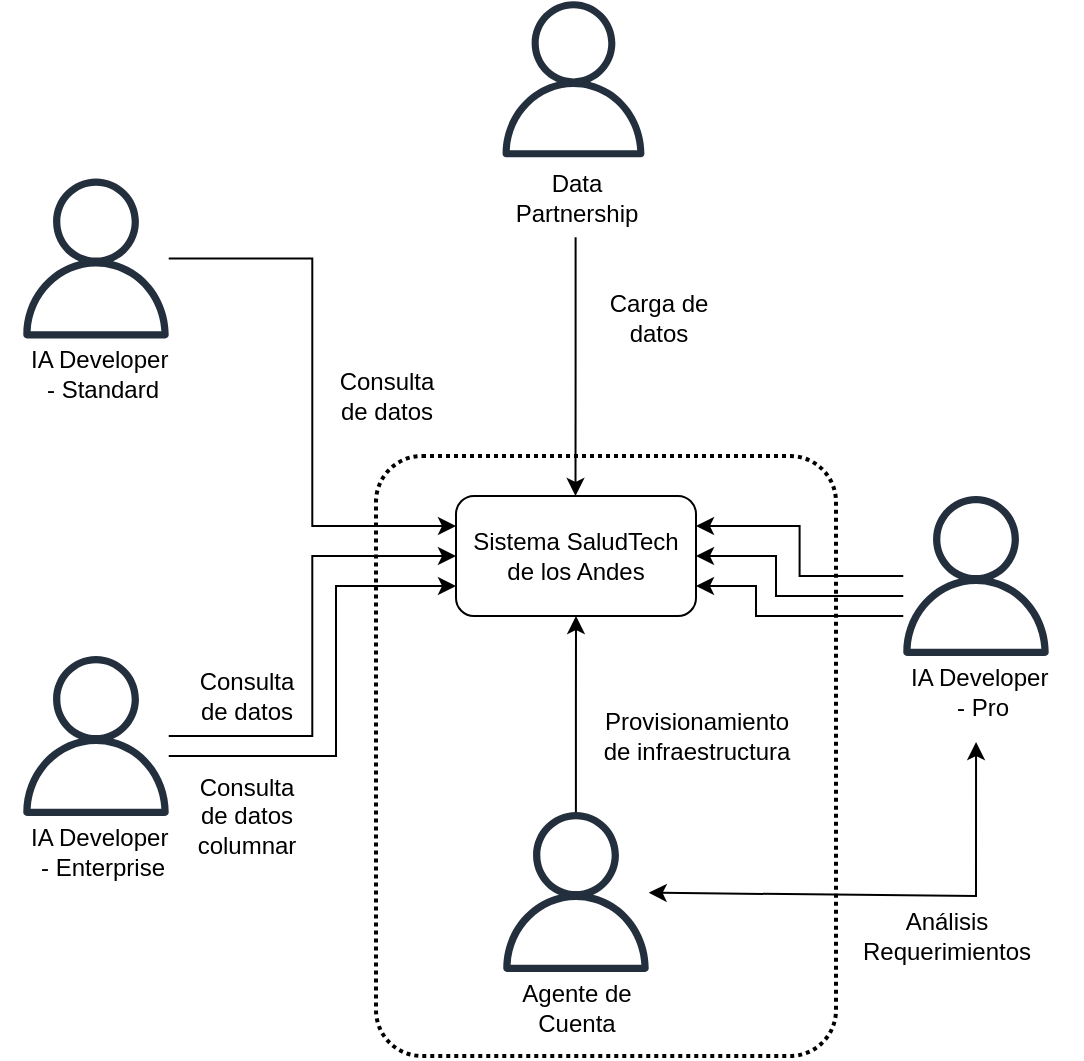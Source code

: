 <mxfile version="26.0.11">
  <diagram name="Página-1" id="-1j-9Xx8OZhU-RbtYIx3">
    <mxGraphModel dx="1717" dy="772" grid="1" gridSize="10" guides="1" tooltips="1" connect="1" arrows="1" fold="1" page="1" pageScale="1" pageWidth="827" pageHeight="1169" math="0" shadow="0">
      <root>
        <mxCell id="0" />
        <mxCell id="1" parent="0" />
        <mxCell id="iPQEK41i8IrOWf0NXXwL-16" value="" style="rounded=1;arcSize=10;dashed=1;fillColor=none;gradientColor=none;dashPattern=1 1;strokeWidth=2;" vertex="1" parent="1">
          <mxGeometry x="300" y="260" width="230" height="300" as="geometry" />
        </mxCell>
        <mxCell id="OsBQG-jelnCSii80OH9A-3" value="" style="group" parent="1" vertex="1" connectable="0">
          <mxGeometry x="359.75" y="32.62" width="80" height="118" as="geometry" />
        </mxCell>
        <mxCell id="OsBQG-jelnCSii80OH9A-1" value="" style="sketch=0;outlineConnect=0;fontColor=#232F3E;gradientColor=none;fillColor=#232F3D;strokeColor=none;dashed=0;verticalLabelPosition=bottom;verticalAlign=top;align=center;html=1;fontSize=12;fontStyle=0;aspect=fixed;pointerEvents=1;shape=mxgraph.aws4.user;" parent="OsBQG-jelnCSii80OH9A-3" vertex="1">
          <mxGeometry width="78" height="78" as="geometry" />
        </mxCell>
        <mxCell id="OsBQG-jelnCSii80OH9A-2" value="Data&lt;br&gt;Partnership" style="text;html=1;align=center;verticalAlign=middle;resizable=0;points=[];autosize=1;strokeColor=none;fillColor=none;" parent="OsBQG-jelnCSii80OH9A-3" vertex="1">
          <mxGeometry y="78" width="80" height="40" as="geometry" />
        </mxCell>
        <mxCell id="OsBQG-jelnCSii80OH9A-4" value="" style="group" parent="1" vertex="1" connectable="0">
          <mxGeometry x="120" y="121.25" width="80" height="118" as="geometry" />
        </mxCell>
        <mxCell id="OsBQG-jelnCSii80OH9A-5" value="" style="sketch=0;outlineConnect=0;fontColor=#232F3E;gradientColor=none;fillColor=#232F3D;strokeColor=none;dashed=0;verticalLabelPosition=bottom;verticalAlign=top;align=center;html=1;fontSize=12;fontStyle=0;aspect=fixed;pointerEvents=1;shape=mxgraph.aws4.user;" parent="OsBQG-jelnCSii80OH9A-4" vertex="1">
          <mxGeometry width="80" height="80" as="geometry" />
        </mxCell>
        <mxCell id="OsBQG-jelnCSii80OH9A-6" value="IA Developer&amp;nbsp;&lt;div&gt;- Standard&lt;/div&gt;" style="text;html=1;align=center;verticalAlign=middle;resizable=0;points=[];autosize=1;strokeColor=none;fillColor=none;" parent="OsBQG-jelnCSii80OH9A-4" vertex="1">
          <mxGeometry x="-7.273" y="78" width="100" height="40" as="geometry" />
        </mxCell>
        <mxCell id="OsBQG-jelnCSii80OH9A-8" value="Carga de&lt;div&gt;datos&lt;/div&gt;" style="text;html=1;align=center;verticalAlign=middle;resizable=0;points=[];autosize=1;strokeColor=none;fillColor=none;" parent="1" vertex="1">
          <mxGeometry x="405.75" y="170.62" width="70" height="40" as="geometry" />
        </mxCell>
        <mxCell id="OsBQG-jelnCSii80OH9A-19" value="" style="group" parent="1" vertex="1" connectable="0">
          <mxGeometry x="560" y="280" width="80" height="118" as="geometry" />
        </mxCell>
        <mxCell id="OsBQG-jelnCSii80OH9A-20" value="" style="sketch=0;outlineConnect=0;fontColor=#232F3E;gradientColor=none;fillColor=#232F3D;strokeColor=none;dashed=0;verticalLabelPosition=bottom;verticalAlign=top;align=center;html=1;fontSize=12;fontStyle=0;aspect=fixed;pointerEvents=1;shape=mxgraph.aws4.user;" parent="OsBQG-jelnCSii80OH9A-19" vertex="1">
          <mxGeometry width="80" height="80" as="geometry" />
        </mxCell>
        <mxCell id="OsBQG-jelnCSii80OH9A-21" value="IA Developer&amp;nbsp;&lt;div&gt;- Pro&lt;/div&gt;" style="text;html=1;align=center;verticalAlign=middle;resizable=0;points=[];autosize=1;strokeColor=none;fillColor=none;" parent="OsBQG-jelnCSii80OH9A-19" vertex="1">
          <mxGeometry x="-7.273" y="78" width="100" height="40" as="geometry" />
        </mxCell>
        <mxCell id="OsBQG-jelnCSii80OH9A-22" value="" style="group" parent="1" vertex="1" connectable="0">
          <mxGeometry x="120" y="360" width="80" height="118" as="geometry" />
        </mxCell>
        <mxCell id="OsBQG-jelnCSii80OH9A-23" value="" style="sketch=0;outlineConnect=0;fontColor=#232F3E;gradientColor=none;fillColor=#232F3D;strokeColor=none;dashed=0;verticalLabelPosition=bottom;verticalAlign=top;align=center;html=1;fontSize=12;fontStyle=0;aspect=fixed;pointerEvents=1;shape=mxgraph.aws4.user;" parent="OsBQG-jelnCSii80OH9A-22" vertex="1">
          <mxGeometry width="80" height="80" as="geometry" />
        </mxCell>
        <mxCell id="OsBQG-jelnCSii80OH9A-24" value="IA Developer&amp;nbsp;&lt;div&gt;- Enterprise&lt;/div&gt;" style="text;html=1;align=center;verticalAlign=middle;resizable=0;points=[];autosize=1;strokeColor=none;fillColor=none;" parent="OsBQG-jelnCSii80OH9A-22" vertex="1">
          <mxGeometry x="-7.273" y="78" width="100" height="40" as="geometry" />
        </mxCell>
        <mxCell id="OsBQG-jelnCSii80OH9A-25" value="" style="group" parent="1" vertex="1" connectable="0">
          <mxGeometry x="360" y="438" width="80" height="118" as="geometry" />
        </mxCell>
        <mxCell id="OsBQG-jelnCSii80OH9A-26" value="" style="sketch=0;outlineConnect=0;fontColor=#232F3E;gradientColor=none;fillColor=#232F3D;strokeColor=none;dashed=0;verticalLabelPosition=bottom;verticalAlign=top;align=center;html=1;fontSize=12;fontStyle=0;aspect=fixed;pointerEvents=1;shape=mxgraph.aws4.user;" parent="OsBQG-jelnCSii80OH9A-25" vertex="1">
          <mxGeometry width="80" height="80" as="geometry" />
        </mxCell>
        <mxCell id="OsBQG-jelnCSii80OH9A-27" value="Agente de&lt;div&gt;Cuenta&lt;/div&gt;" style="text;html=1;align=center;verticalAlign=middle;resizable=0;points=[];autosize=1;strokeColor=none;fillColor=none;" parent="OsBQG-jelnCSii80OH9A-25" vertex="1">
          <mxGeometry y="78" width="80" height="40" as="geometry" />
        </mxCell>
        <mxCell id="iPQEK41i8IrOWf0NXXwL-2" style="edgeStyle=orthogonalEdgeStyle;rounded=0;orthogonalLoop=1;jettySize=auto;html=1;" edge="1" parent="1" source="OsBQG-jelnCSii80OH9A-2">
          <mxGeometry relative="1" as="geometry">
            <mxPoint x="399.75" y="280" as="targetPoint" />
          </mxGeometry>
        </mxCell>
        <mxCell id="iPQEK41i8IrOWf0NXXwL-3" value="Sistema&amp;nbsp;&lt;span style=&quot;background-color: transparent; color: light-dark(rgb(0, 0, 0), rgb(255, 255, 255));&quot;&gt;SaludTech de los Andes&lt;/span&gt;" style="rounded=1;whiteSpace=wrap;html=1;" vertex="1" parent="1">
          <mxGeometry x="340" y="280" width="120" height="60" as="geometry" />
        </mxCell>
        <mxCell id="iPQEK41i8IrOWf0NXXwL-4" style="edgeStyle=orthogonalEdgeStyle;rounded=0;orthogonalLoop=1;jettySize=auto;html=1;entryX=0.5;entryY=1;entryDx=0;entryDy=0;" edge="1" parent="1" source="OsBQG-jelnCSii80OH9A-26" target="iPQEK41i8IrOWf0NXXwL-3">
          <mxGeometry relative="1" as="geometry" />
        </mxCell>
        <mxCell id="iPQEK41i8IrOWf0NXXwL-5" value="Provisionamiento&lt;div&gt;de infraestructura&lt;/div&gt;" style="text;html=1;align=center;verticalAlign=middle;resizable=0;points=[];autosize=1;strokeColor=none;fillColor=none;" vertex="1" parent="1">
          <mxGeometry x="400" y="380" width="120" height="40" as="geometry" />
        </mxCell>
        <mxCell id="iPQEK41i8IrOWf0NXXwL-6" style="edgeStyle=orthogonalEdgeStyle;rounded=0;orthogonalLoop=1;jettySize=auto;html=1;entryX=0;entryY=0.25;entryDx=0;entryDy=0;" edge="1" parent="1" source="OsBQG-jelnCSii80OH9A-5" target="iPQEK41i8IrOWf0NXXwL-3">
          <mxGeometry relative="1" as="geometry" />
        </mxCell>
        <mxCell id="iPQEK41i8IrOWf0NXXwL-7" value="Consulta&lt;div&gt;de datos&lt;/div&gt;" style="text;html=1;align=center;verticalAlign=middle;resizable=0;points=[];autosize=1;strokeColor=none;fillColor=none;" vertex="1" parent="1">
          <mxGeometry x="270" y="210" width="70" height="40" as="geometry" />
        </mxCell>
        <mxCell id="iPQEK41i8IrOWf0NXXwL-8" style="edgeStyle=orthogonalEdgeStyle;rounded=0;orthogonalLoop=1;jettySize=auto;html=1;entryX=0;entryY=0.5;entryDx=0;entryDy=0;" edge="1" parent="1" source="OsBQG-jelnCSii80OH9A-23" target="iPQEK41i8IrOWf0NXXwL-3">
          <mxGeometry relative="1" as="geometry" />
        </mxCell>
        <mxCell id="iPQEK41i8IrOWf0NXXwL-9" style="edgeStyle=orthogonalEdgeStyle;rounded=0;orthogonalLoop=1;jettySize=auto;html=1;entryX=0;entryY=0.75;entryDx=0;entryDy=0;" edge="1" parent="1" source="OsBQG-jelnCSii80OH9A-23" target="iPQEK41i8IrOWf0NXXwL-3">
          <mxGeometry relative="1" as="geometry">
            <Array as="points">
              <mxPoint x="280" y="410" />
              <mxPoint x="280" y="325" />
            </Array>
          </mxGeometry>
        </mxCell>
        <mxCell id="iPQEK41i8IrOWf0NXXwL-10" value="Consulta&lt;div&gt;de datos&lt;/div&gt;" style="text;html=1;align=center;verticalAlign=middle;resizable=0;points=[];autosize=1;strokeColor=none;fillColor=none;" vertex="1" parent="1">
          <mxGeometry x="200" y="360" width="70" height="40" as="geometry" />
        </mxCell>
        <mxCell id="iPQEK41i8IrOWf0NXXwL-11" value="Consulta&lt;div&gt;&lt;span style=&quot;background-color: transparent; color: light-dark(rgb(0, 0, 0), rgb(255, 255, 255));&quot;&gt;de datos&lt;/span&gt;&lt;/div&gt;&lt;div&gt;&lt;span style=&quot;background-color: transparent; color: light-dark(rgb(0, 0, 0), rgb(255, 255, 255));&quot;&gt;columnar&lt;/span&gt;&lt;/div&gt;" style="text;html=1;align=center;verticalAlign=middle;resizable=0;points=[];autosize=1;strokeColor=none;fillColor=none;" vertex="1" parent="1">
          <mxGeometry x="200" y="410" width="70" height="60" as="geometry" />
        </mxCell>
        <mxCell id="iPQEK41i8IrOWf0NXXwL-12" style="edgeStyle=orthogonalEdgeStyle;rounded=0;orthogonalLoop=1;jettySize=auto;html=1;entryX=1;entryY=0.25;entryDx=0;entryDy=0;" edge="1" parent="1" source="OsBQG-jelnCSii80OH9A-20" target="iPQEK41i8IrOWf0NXXwL-3">
          <mxGeometry relative="1" as="geometry" />
        </mxCell>
        <mxCell id="iPQEK41i8IrOWf0NXXwL-13" style="edgeStyle=orthogonalEdgeStyle;rounded=0;orthogonalLoop=1;jettySize=auto;html=1;entryX=1;entryY=0.5;entryDx=0;entryDy=0;" edge="1" parent="1" source="OsBQG-jelnCSii80OH9A-20" target="iPQEK41i8IrOWf0NXXwL-3">
          <mxGeometry relative="1" as="geometry">
            <Array as="points">
              <mxPoint x="500" y="330" />
              <mxPoint x="500" y="310" />
            </Array>
          </mxGeometry>
        </mxCell>
        <mxCell id="iPQEK41i8IrOWf0NXXwL-14" style="edgeStyle=orthogonalEdgeStyle;rounded=0;orthogonalLoop=1;jettySize=auto;html=1;entryX=1;entryY=0.75;entryDx=0;entryDy=0;" edge="1" parent="1" source="OsBQG-jelnCSii80OH9A-20" target="iPQEK41i8IrOWf0NXXwL-3">
          <mxGeometry relative="1" as="geometry">
            <Array as="points">
              <mxPoint x="490" y="340" />
              <mxPoint x="490" y="325" />
            </Array>
          </mxGeometry>
        </mxCell>
        <mxCell id="iPQEK41i8IrOWf0NXXwL-18" value="" style="endArrow=classic;startArrow=classic;html=1;rounded=0;entryX=0.473;entryY=1.125;entryDx=0;entryDy=0;entryPerimeter=0;" edge="1" parent="1" source="OsBQG-jelnCSii80OH9A-26" target="OsBQG-jelnCSii80OH9A-21">
          <mxGeometry width="50" height="50" relative="1" as="geometry">
            <mxPoint x="620" y="560" as="sourcePoint" />
            <mxPoint x="670" y="510" as="targetPoint" />
            <Array as="points">
              <mxPoint x="600" y="480" />
            </Array>
          </mxGeometry>
        </mxCell>
        <mxCell id="iPQEK41i8IrOWf0NXXwL-19" value="Análisis&lt;div&gt;Requerimientos&lt;/div&gt;" style="text;html=1;align=center;verticalAlign=middle;resizable=0;points=[];autosize=1;strokeColor=none;fillColor=none;" vertex="1" parent="1">
          <mxGeometry x="530" y="480" width="110" height="40" as="geometry" />
        </mxCell>
      </root>
    </mxGraphModel>
  </diagram>
</mxfile>
